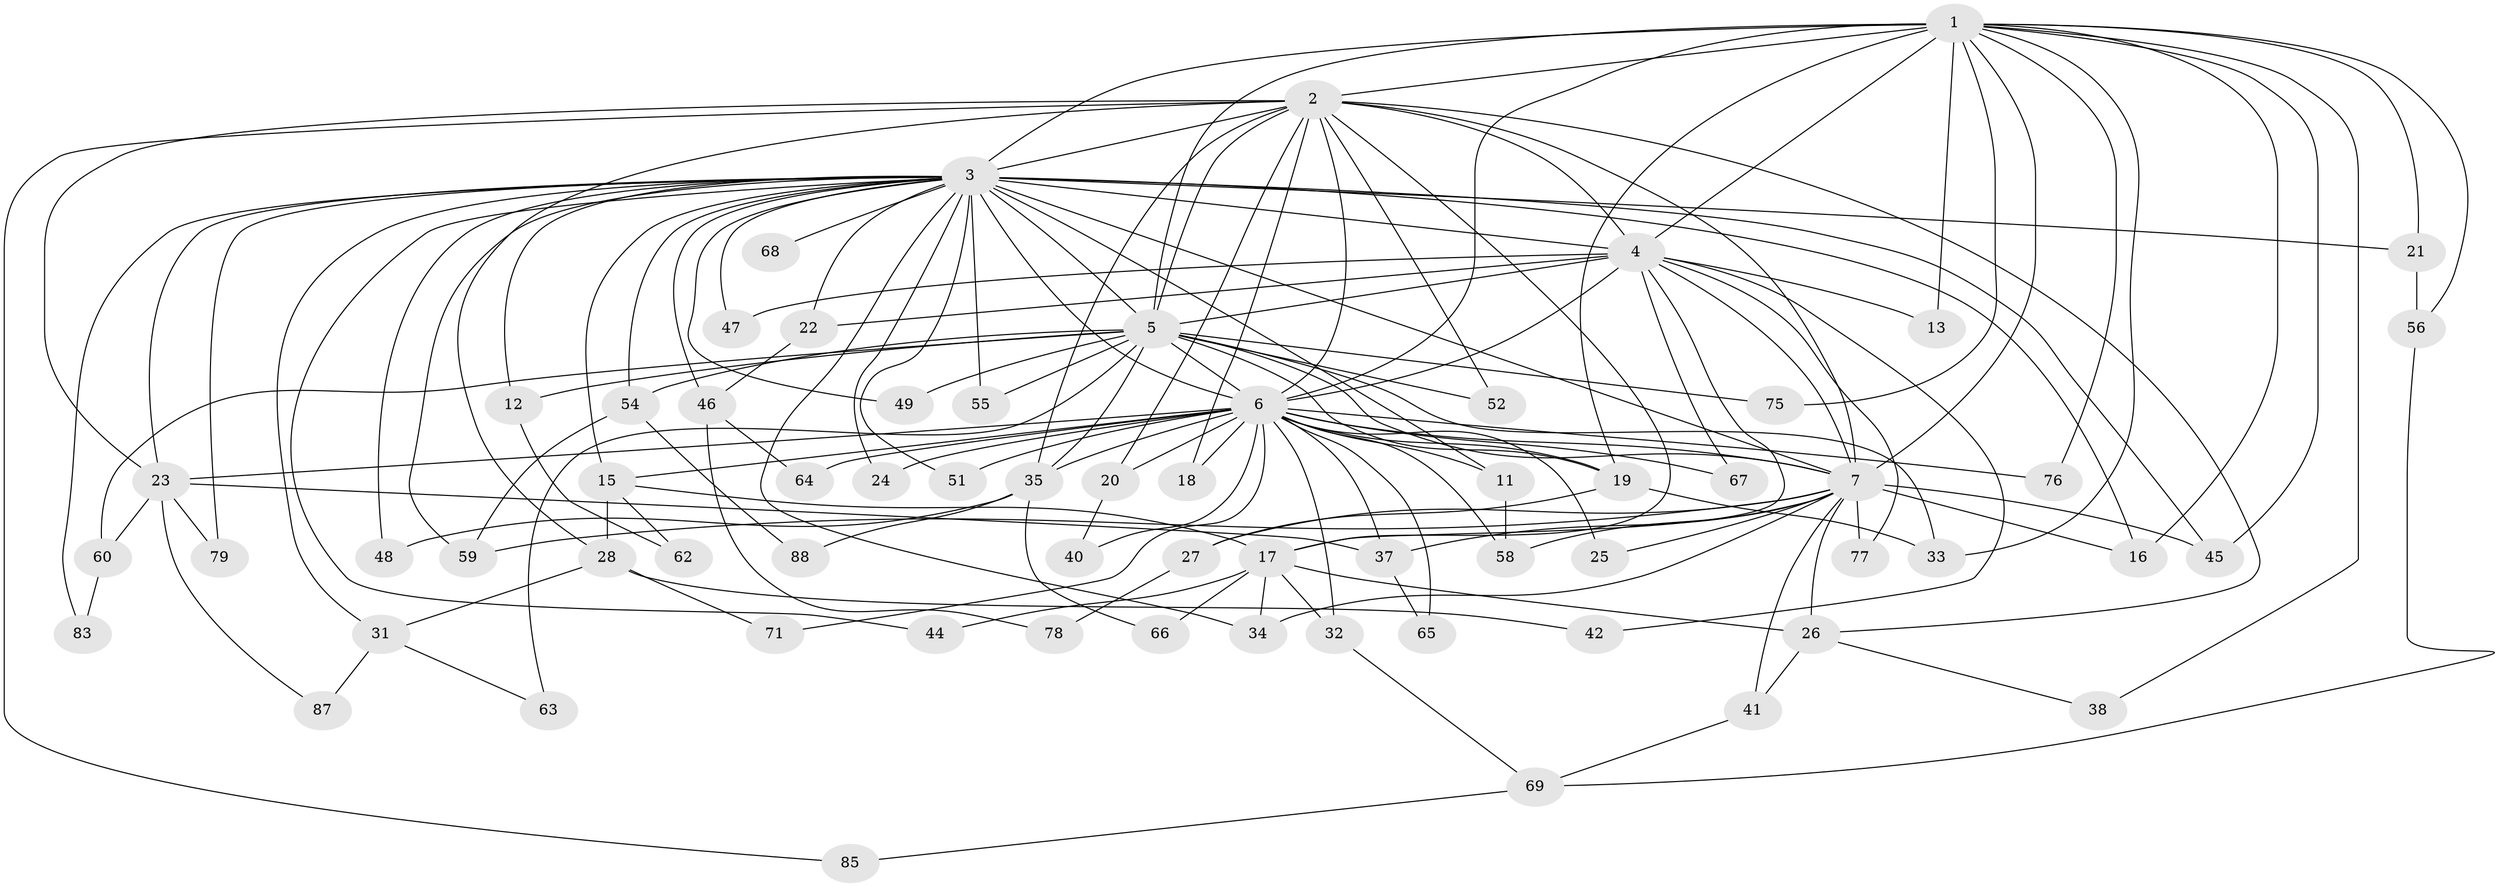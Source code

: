// original degree distribution, {19: 0.011363636363636364, 18: 0.011363636363636364, 23: 0.011363636363636364, 9: 0.011363636363636364, 21: 0.022727272727272728, 17: 0.011363636363636364, 20: 0.011363636363636364, 22: 0.011363636363636364, 16: 0.011363636363636364, 3: 0.23863636363636365, 2: 0.5113636363636364, 5: 0.045454545454545456, 8: 0.011363636363636364, 4: 0.045454545454545456, 7: 0.011363636363636364, 6: 0.022727272727272728}
// Generated by graph-tools (version 1.1) at 2025/11/02/27/25 16:11:02]
// undirected, 66 vertices, 151 edges
graph export_dot {
graph [start="1"]
  node [color=gray90,style=filled];
  1 [super="+14"];
  2 [super="+30"];
  3 [super="+9"];
  4 [super="+10"];
  5 [super="+43"];
  6 [super="+8"];
  7;
  11;
  12;
  13;
  15 [super="+39"];
  16 [super="+29"];
  17 [super="+61"];
  18;
  19;
  20;
  21;
  22 [super="+36"];
  23 [super="+73"];
  24;
  25;
  26 [super="+82"];
  27;
  28 [super="+53"];
  31;
  32;
  33 [super="+81"];
  34;
  35 [super="+80"];
  37 [super="+50"];
  38;
  40;
  41;
  42;
  44;
  45 [super="+74"];
  46 [super="+57"];
  47;
  48;
  49;
  51;
  52;
  54;
  55;
  56;
  58 [super="+70"];
  59 [super="+86"];
  60;
  62;
  63 [super="+72"];
  64;
  65;
  66;
  67;
  68;
  69 [super="+84"];
  71;
  75;
  76;
  77;
  78;
  79;
  83;
  85;
  87;
  88;
  1 -- 2;
  1 -- 3 [weight=2];
  1 -- 4 [weight=2];
  1 -- 5;
  1 -- 6 [weight=2];
  1 -- 7 [weight=2];
  1 -- 13;
  1 -- 19;
  1 -- 21;
  1 -- 33;
  1 -- 38;
  1 -- 56;
  1 -- 75;
  1 -- 76;
  1 -- 45;
  1 -- 16;
  2 -- 3 [weight=2];
  2 -- 4 [weight=2];
  2 -- 5;
  2 -- 6 [weight=2];
  2 -- 7;
  2 -- 17;
  2 -- 18;
  2 -- 20;
  2 -- 26;
  2 -- 28 [weight=2];
  2 -- 52;
  2 -- 85;
  2 -- 35;
  2 -- 23;
  3 -- 4 [weight=4];
  3 -- 5 [weight=2];
  3 -- 6 [weight=4];
  3 -- 7 [weight=2];
  3 -- 12;
  3 -- 15;
  3 -- 16;
  3 -- 21;
  3 -- 31;
  3 -- 44;
  3 -- 45;
  3 -- 47;
  3 -- 49;
  3 -- 54;
  3 -- 55;
  3 -- 68 [weight=2];
  3 -- 79;
  3 -- 46 [weight=2];
  3 -- 11;
  3 -- 83;
  3 -- 22;
  3 -- 23 [weight=2];
  3 -- 24;
  3 -- 34;
  3 -- 48;
  3 -- 51;
  3 -- 59;
  4 -- 5 [weight=2];
  4 -- 6 [weight=4];
  4 -- 7 [weight=2];
  4 -- 67;
  4 -- 42;
  4 -- 13;
  4 -- 77;
  4 -- 47;
  4 -- 17;
  4 -- 22;
  5 -- 6 [weight=2];
  5 -- 7;
  5 -- 12;
  5 -- 49;
  5 -- 52;
  5 -- 54;
  5 -- 55;
  5 -- 60;
  5 -- 63 [weight=2];
  5 -- 75;
  5 -- 19;
  5 -- 35;
  5 -- 33;
  6 -- 7 [weight=2];
  6 -- 18;
  6 -- 24;
  6 -- 32;
  6 -- 64;
  6 -- 65;
  6 -- 67;
  6 -- 71;
  6 -- 58;
  6 -- 11;
  6 -- 76;
  6 -- 15;
  6 -- 19;
  6 -- 20;
  6 -- 23;
  6 -- 25;
  6 -- 35;
  6 -- 40;
  6 -- 51;
  6 -- 37;
  7 -- 16;
  7 -- 25;
  7 -- 27;
  7 -- 34;
  7 -- 37;
  7 -- 41;
  7 -- 58;
  7 -- 77;
  7 -- 26;
  7 -- 59;
  7 -- 45;
  11 -- 58;
  12 -- 62;
  15 -- 28;
  15 -- 62;
  15 -- 17;
  17 -- 26;
  17 -- 32;
  17 -- 44;
  17 -- 66;
  17 -- 34;
  19 -- 27;
  19 -- 33;
  20 -- 40;
  21 -- 56;
  22 -- 46;
  23 -- 37;
  23 -- 60;
  23 -- 87;
  23 -- 79;
  26 -- 38;
  26 -- 41;
  27 -- 78;
  28 -- 31;
  28 -- 42;
  28 -- 71;
  31 -- 63;
  31 -- 87;
  32 -- 69;
  35 -- 48;
  35 -- 66;
  35 -- 88;
  37 -- 65;
  41 -- 69;
  46 -- 64;
  46 -- 78;
  54 -- 59;
  54 -- 88;
  56 -- 69;
  60 -- 83;
  69 -- 85;
}
